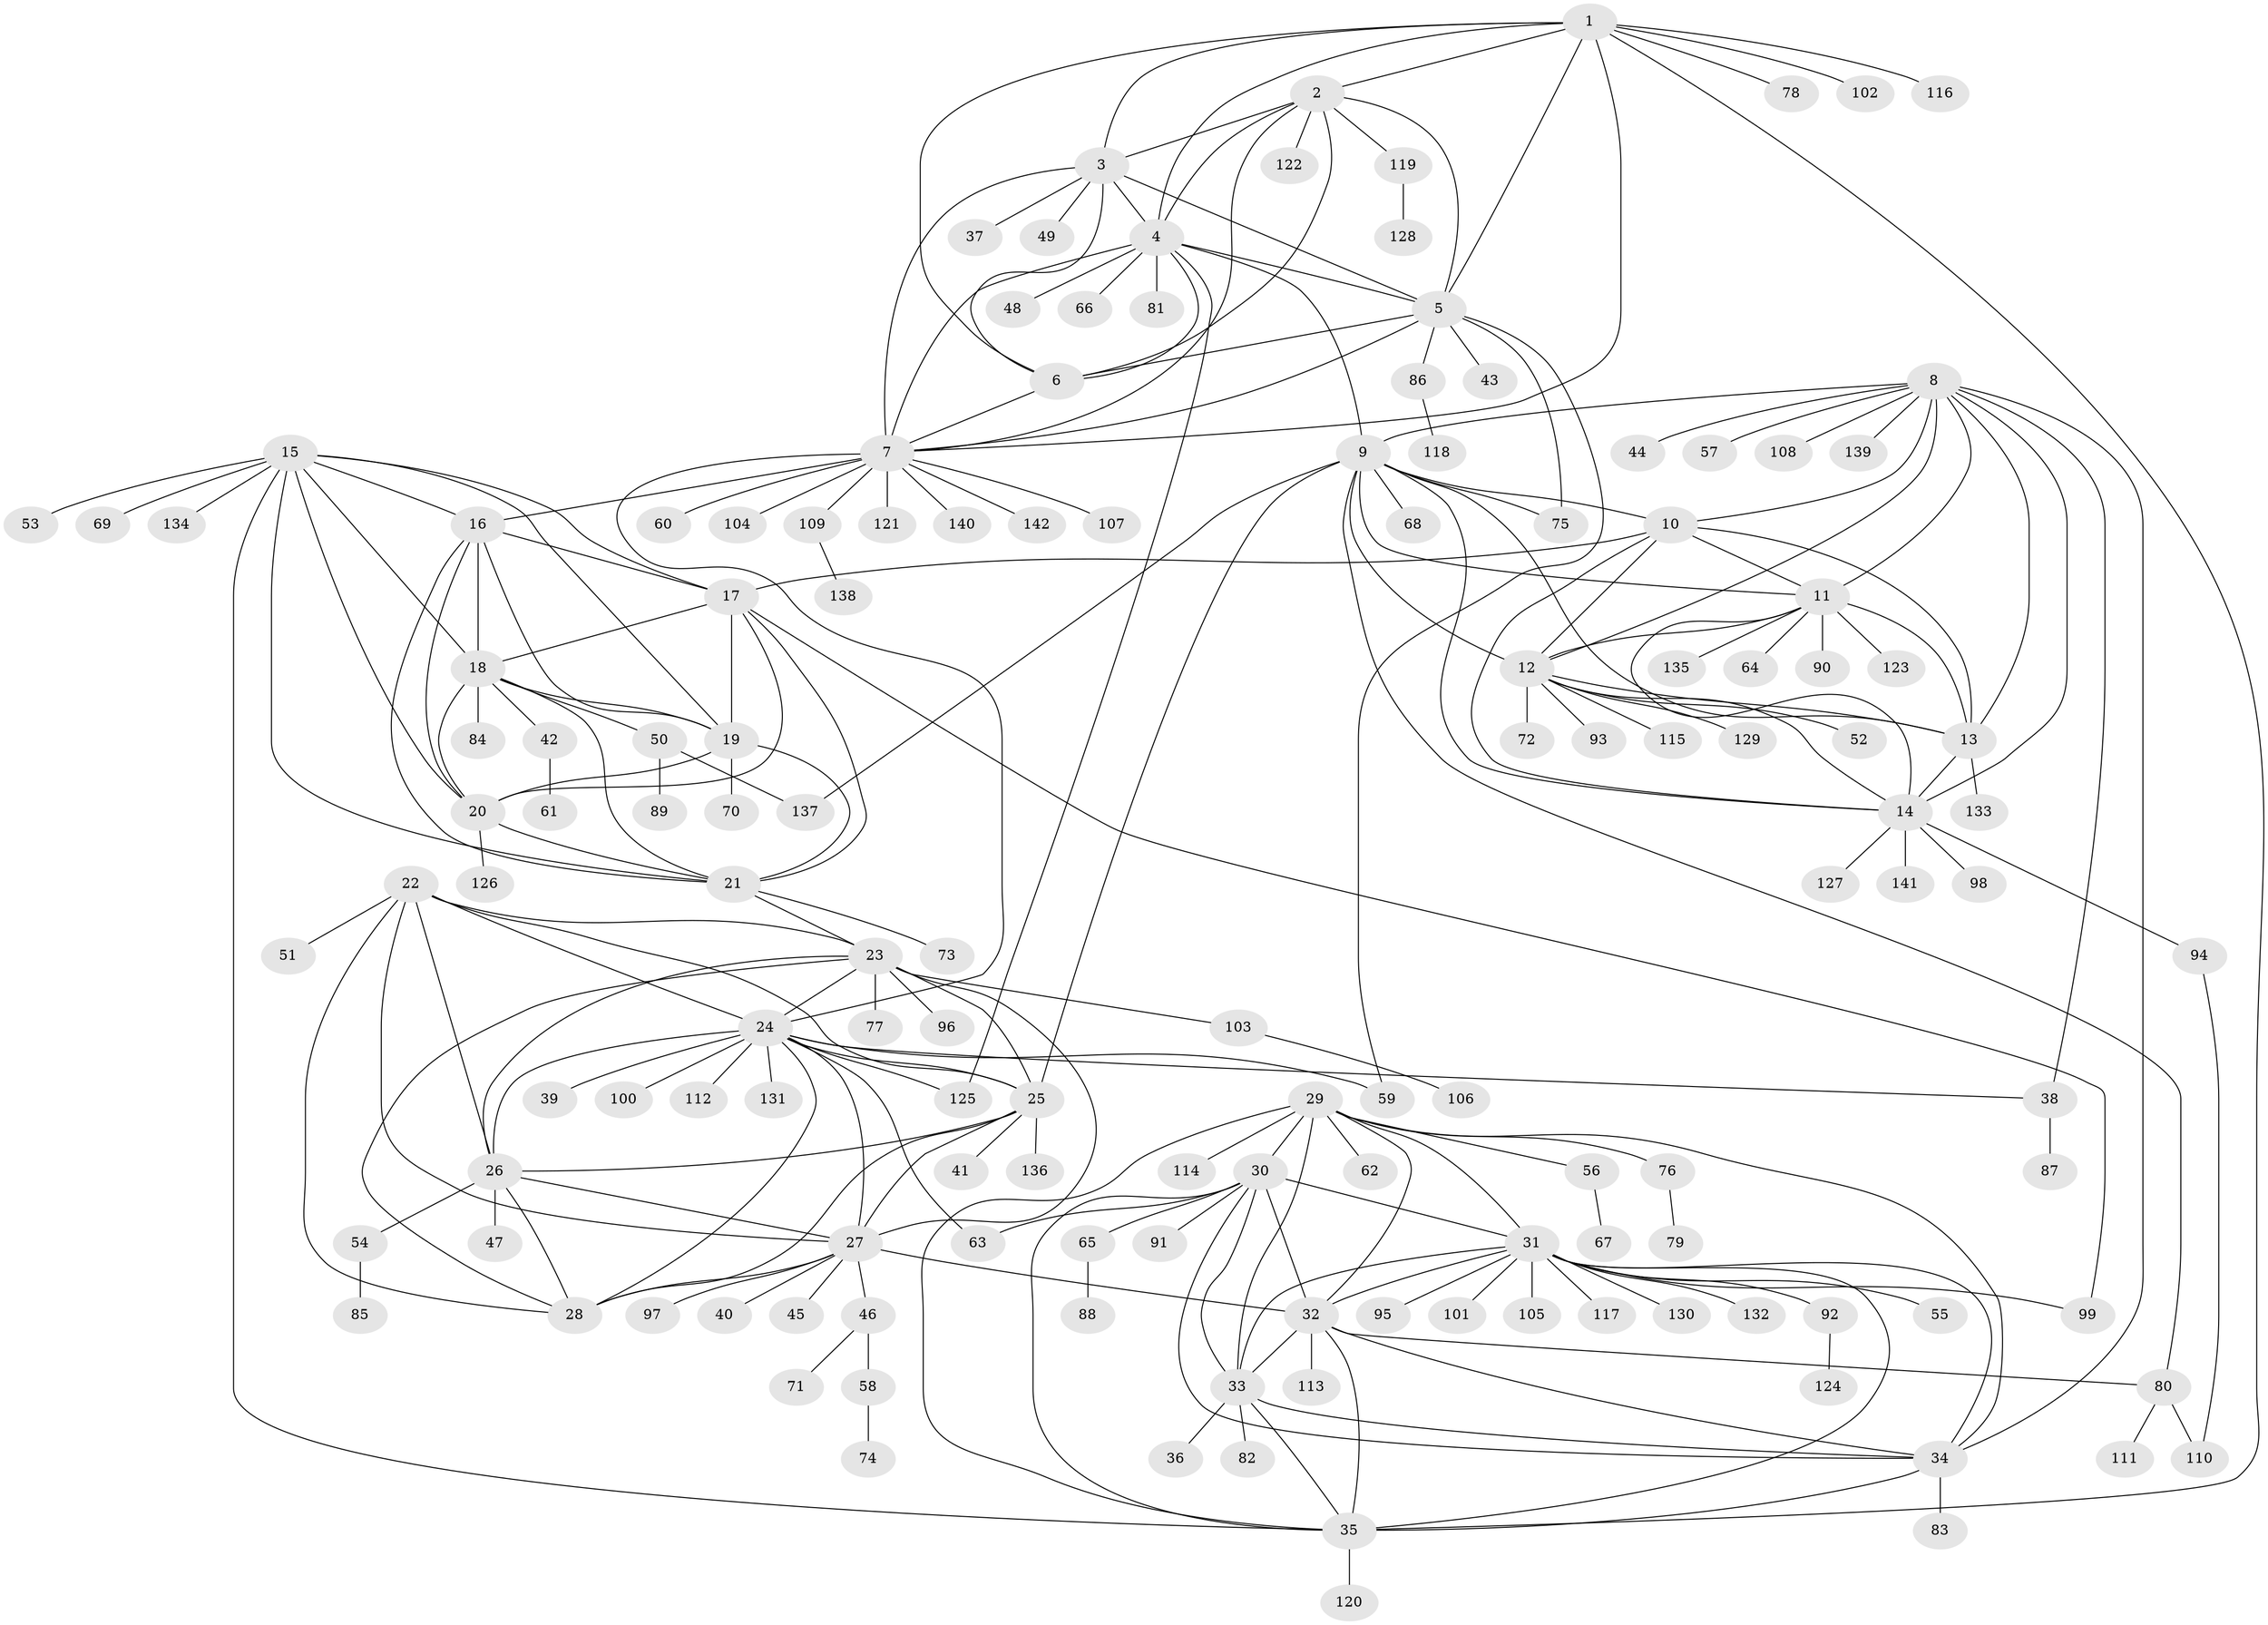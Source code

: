 // coarse degree distribution, {9: 0.03488372093023256, 7: 0.09302325581395349, 6: 0.05813953488372093, 10: 0.023255813953488372, 8: 0.05813953488372093, 14: 0.03488372093023256, 11: 0.023255813953488372, 13: 0.011627906976744186, 1: 0.5348837209302325, 2: 0.10465116279069768, 3: 0.023255813953488372}
// Generated by graph-tools (version 1.1) at 2025/52/03/04/25 22:52:08]
// undirected, 142 vertices, 231 edges
graph export_dot {
  node [color=gray90,style=filled];
  1;
  2;
  3;
  4;
  5;
  6;
  7;
  8;
  9;
  10;
  11;
  12;
  13;
  14;
  15;
  16;
  17;
  18;
  19;
  20;
  21;
  22;
  23;
  24;
  25;
  26;
  27;
  28;
  29;
  30;
  31;
  32;
  33;
  34;
  35;
  36;
  37;
  38;
  39;
  40;
  41;
  42;
  43;
  44;
  45;
  46;
  47;
  48;
  49;
  50;
  51;
  52;
  53;
  54;
  55;
  56;
  57;
  58;
  59;
  60;
  61;
  62;
  63;
  64;
  65;
  66;
  67;
  68;
  69;
  70;
  71;
  72;
  73;
  74;
  75;
  76;
  77;
  78;
  79;
  80;
  81;
  82;
  83;
  84;
  85;
  86;
  87;
  88;
  89;
  90;
  91;
  92;
  93;
  94;
  95;
  96;
  97;
  98;
  99;
  100;
  101;
  102;
  103;
  104;
  105;
  106;
  107;
  108;
  109;
  110;
  111;
  112;
  113;
  114;
  115;
  116;
  117;
  118;
  119;
  120;
  121;
  122;
  123;
  124;
  125;
  126;
  127;
  128;
  129;
  130;
  131;
  132;
  133;
  134;
  135;
  136;
  137;
  138;
  139;
  140;
  141;
  142;
  1 -- 2;
  1 -- 3;
  1 -- 4;
  1 -- 5;
  1 -- 6;
  1 -- 7;
  1 -- 35;
  1 -- 78;
  1 -- 102;
  1 -- 116;
  2 -- 3;
  2 -- 4;
  2 -- 5;
  2 -- 6;
  2 -- 7;
  2 -- 119;
  2 -- 122;
  3 -- 4;
  3 -- 5;
  3 -- 6;
  3 -- 7;
  3 -- 37;
  3 -- 49;
  4 -- 5;
  4 -- 6;
  4 -- 7;
  4 -- 9;
  4 -- 48;
  4 -- 66;
  4 -- 81;
  4 -- 125;
  5 -- 6;
  5 -- 7;
  5 -- 43;
  5 -- 59;
  5 -- 75;
  5 -- 86;
  6 -- 7;
  7 -- 16;
  7 -- 24;
  7 -- 60;
  7 -- 104;
  7 -- 107;
  7 -- 109;
  7 -- 121;
  7 -- 140;
  7 -- 142;
  8 -- 9;
  8 -- 10;
  8 -- 11;
  8 -- 12;
  8 -- 13;
  8 -- 14;
  8 -- 34;
  8 -- 38;
  8 -- 44;
  8 -- 57;
  8 -- 108;
  8 -- 139;
  9 -- 10;
  9 -- 11;
  9 -- 12;
  9 -- 13;
  9 -- 14;
  9 -- 25;
  9 -- 68;
  9 -- 75;
  9 -- 80;
  9 -- 137;
  10 -- 11;
  10 -- 12;
  10 -- 13;
  10 -- 14;
  10 -- 17;
  11 -- 12;
  11 -- 13;
  11 -- 14;
  11 -- 64;
  11 -- 90;
  11 -- 123;
  11 -- 135;
  12 -- 13;
  12 -- 14;
  12 -- 52;
  12 -- 72;
  12 -- 93;
  12 -- 115;
  12 -- 129;
  13 -- 14;
  13 -- 133;
  14 -- 94;
  14 -- 98;
  14 -- 127;
  14 -- 141;
  15 -- 16;
  15 -- 17;
  15 -- 18;
  15 -- 19;
  15 -- 20;
  15 -- 21;
  15 -- 35;
  15 -- 53;
  15 -- 69;
  15 -- 134;
  16 -- 17;
  16 -- 18;
  16 -- 19;
  16 -- 20;
  16 -- 21;
  17 -- 18;
  17 -- 19;
  17 -- 20;
  17 -- 21;
  17 -- 99;
  18 -- 19;
  18 -- 20;
  18 -- 21;
  18 -- 42;
  18 -- 50;
  18 -- 84;
  19 -- 20;
  19 -- 21;
  19 -- 70;
  20 -- 21;
  20 -- 126;
  21 -- 23;
  21 -- 73;
  22 -- 23;
  22 -- 24;
  22 -- 25;
  22 -- 26;
  22 -- 27;
  22 -- 28;
  22 -- 51;
  23 -- 24;
  23 -- 25;
  23 -- 26;
  23 -- 27;
  23 -- 28;
  23 -- 77;
  23 -- 96;
  23 -- 103;
  24 -- 25;
  24 -- 26;
  24 -- 27;
  24 -- 28;
  24 -- 38;
  24 -- 39;
  24 -- 59;
  24 -- 63;
  24 -- 100;
  24 -- 112;
  24 -- 125;
  24 -- 131;
  25 -- 26;
  25 -- 27;
  25 -- 28;
  25 -- 41;
  25 -- 136;
  26 -- 27;
  26 -- 28;
  26 -- 47;
  26 -- 54;
  27 -- 28;
  27 -- 32;
  27 -- 40;
  27 -- 45;
  27 -- 46;
  27 -- 97;
  29 -- 30;
  29 -- 31;
  29 -- 32;
  29 -- 33;
  29 -- 34;
  29 -- 35;
  29 -- 56;
  29 -- 62;
  29 -- 76;
  29 -- 114;
  30 -- 31;
  30 -- 32;
  30 -- 33;
  30 -- 34;
  30 -- 35;
  30 -- 63;
  30 -- 65;
  30 -- 91;
  31 -- 32;
  31 -- 33;
  31 -- 34;
  31 -- 35;
  31 -- 55;
  31 -- 92;
  31 -- 95;
  31 -- 99;
  31 -- 101;
  31 -- 105;
  31 -- 117;
  31 -- 130;
  31 -- 132;
  32 -- 33;
  32 -- 34;
  32 -- 35;
  32 -- 80;
  32 -- 113;
  33 -- 34;
  33 -- 35;
  33 -- 36;
  33 -- 82;
  34 -- 35;
  34 -- 83;
  35 -- 120;
  38 -- 87;
  42 -- 61;
  46 -- 58;
  46 -- 71;
  50 -- 89;
  50 -- 137;
  54 -- 85;
  56 -- 67;
  58 -- 74;
  65 -- 88;
  76 -- 79;
  80 -- 110;
  80 -- 111;
  86 -- 118;
  92 -- 124;
  94 -- 110;
  103 -- 106;
  109 -- 138;
  119 -- 128;
}
